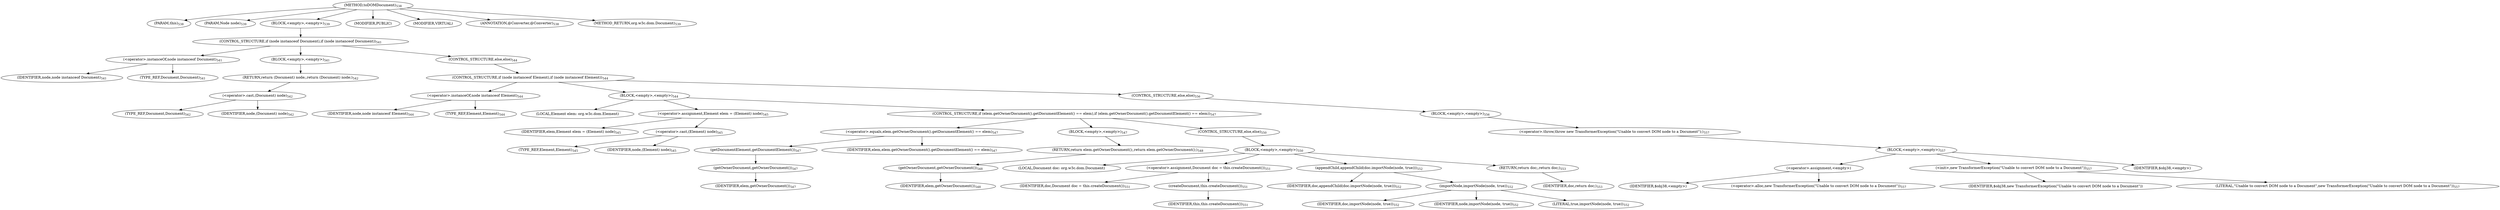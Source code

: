 digraph "toDOMDocument" {  
"1246" [label = <(METHOD,toDOMDocument)<SUB>538</SUB>> ]
"81" [label = <(PARAM,this)<SUB>538</SUB>> ]
"1247" [label = <(PARAM,Node node)<SUB>539</SUB>> ]
"1248" [label = <(BLOCK,&lt;empty&gt;,&lt;empty&gt;)<SUB>539</SUB>> ]
"1249" [label = <(CONTROL_STRUCTURE,if (node instanceof Document),if (node instanceof Document))<SUB>541</SUB>> ]
"1250" [label = <(&lt;operator&gt;.instanceOf,node instanceof Document)<SUB>541</SUB>> ]
"1251" [label = <(IDENTIFIER,node,node instanceof Document)<SUB>541</SUB>> ]
"1252" [label = <(TYPE_REF,Document,Document)<SUB>541</SUB>> ]
"1253" [label = <(BLOCK,&lt;empty&gt;,&lt;empty&gt;)<SUB>541</SUB>> ]
"1254" [label = <(RETURN,return (Document) node;,return (Document) node;)<SUB>542</SUB>> ]
"1255" [label = <(&lt;operator&gt;.cast,(Document) node)<SUB>542</SUB>> ]
"1256" [label = <(TYPE_REF,Document,Document)<SUB>542</SUB>> ]
"1257" [label = <(IDENTIFIER,node,(Document) node)<SUB>542</SUB>> ]
"1258" [label = <(CONTROL_STRUCTURE,else,else)<SUB>544</SUB>> ]
"1259" [label = <(CONTROL_STRUCTURE,if (node instanceof Element),if (node instanceof Element))<SUB>544</SUB>> ]
"1260" [label = <(&lt;operator&gt;.instanceOf,node instanceof Element)<SUB>544</SUB>> ]
"1261" [label = <(IDENTIFIER,node,node instanceof Element)<SUB>544</SUB>> ]
"1262" [label = <(TYPE_REF,Element,Element)<SUB>544</SUB>> ]
"1263" [label = <(BLOCK,&lt;empty&gt;,&lt;empty&gt;)<SUB>544</SUB>> ]
"1264" [label = <(LOCAL,Element elem: org.w3c.dom.Element)> ]
"1265" [label = <(&lt;operator&gt;.assignment,Element elem = (Element) node)<SUB>545</SUB>> ]
"1266" [label = <(IDENTIFIER,elem,Element elem = (Element) node)<SUB>545</SUB>> ]
"1267" [label = <(&lt;operator&gt;.cast,(Element) node)<SUB>545</SUB>> ]
"1268" [label = <(TYPE_REF,Element,Element)<SUB>545</SUB>> ]
"1269" [label = <(IDENTIFIER,node,(Element) node)<SUB>545</SUB>> ]
"1270" [label = <(CONTROL_STRUCTURE,if (elem.getOwnerDocument().getDocumentElement() == elem),if (elem.getOwnerDocument().getDocumentElement() == elem))<SUB>547</SUB>> ]
"1271" [label = <(&lt;operator&gt;.equals,elem.getOwnerDocument().getDocumentElement() == elem)<SUB>547</SUB>> ]
"1272" [label = <(getDocumentElement,getDocumentElement())<SUB>547</SUB>> ]
"1273" [label = <(getOwnerDocument,getOwnerDocument())<SUB>547</SUB>> ]
"1274" [label = <(IDENTIFIER,elem,getOwnerDocument())<SUB>547</SUB>> ]
"1275" [label = <(IDENTIFIER,elem,elem.getOwnerDocument().getDocumentElement() == elem)<SUB>547</SUB>> ]
"1276" [label = <(BLOCK,&lt;empty&gt;,&lt;empty&gt;)<SUB>547</SUB>> ]
"1277" [label = <(RETURN,return elem.getOwnerDocument();,return elem.getOwnerDocument();)<SUB>548</SUB>> ]
"1278" [label = <(getOwnerDocument,getOwnerDocument())<SUB>548</SUB>> ]
"1279" [label = <(IDENTIFIER,elem,getOwnerDocument())<SUB>548</SUB>> ]
"1280" [label = <(CONTROL_STRUCTURE,else,else)<SUB>550</SUB>> ]
"1281" [label = <(BLOCK,&lt;empty&gt;,&lt;empty&gt;)<SUB>550</SUB>> ]
"1282" [label = <(LOCAL,Document doc: org.w3c.dom.Document)> ]
"1283" [label = <(&lt;operator&gt;.assignment,Document doc = this.createDocument())<SUB>551</SUB>> ]
"1284" [label = <(IDENTIFIER,doc,Document doc = this.createDocument())<SUB>551</SUB>> ]
"1285" [label = <(createDocument,this.createDocument())<SUB>551</SUB>> ]
"80" [label = <(IDENTIFIER,this,this.createDocument())<SUB>551</SUB>> ]
"1286" [label = <(appendChild,appendChild(doc.importNode(node, true)))<SUB>552</SUB>> ]
"1287" [label = <(IDENTIFIER,doc,appendChild(doc.importNode(node, true)))<SUB>552</SUB>> ]
"1288" [label = <(importNode,importNode(node, true))<SUB>552</SUB>> ]
"1289" [label = <(IDENTIFIER,doc,importNode(node, true))<SUB>552</SUB>> ]
"1290" [label = <(IDENTIFIER,node,importNode(node, true))<SUB>552</SUB>> ]
"1291" [label = <(LITERAL,true,importNode(node, true))<SUB>552</SUB>> ]
"1292" [label = <(RETURN,return doc;,return doc;)<SUB>553</SUB>> ]
"1293" [label = <(IDENTIFIER,doc,return doc;)<SUB>553</SUB>> ]
"1294" [label = <(CONTROL_STRUCTURE,else,else)<SUB>556</SUB>> ]
"1295" [label = <(BLOCK,&lt;empty&gt;,&lt;empty&gt;)<SUB>556</SUB>> ]
"1296" [label = <(&lt;operator&gt;.throw,throw new TransformerException(&quot;Unable to convert DOM node to a Document&quot;);)<SUB>557</SUB>> ]
"1297" [label = <(BLOCK,&lt;empty&gt;,&lt;empty&gt;)<SUB>557</SUB>> ]
"1298" [label = <(&lt;operator&gt;.assignment,&lt;empty&gt;)> ]
"1299" [label = <(IDENTIFIER,$obj38,&lt;empty&gt;)> ]
"1300" [label = <(&lt;operator&gt;.alloc,new TransformerException(&quot;Unable to convert DOM node to a Document&quot;))<SUB>557</SUB>> ]
"1301" [label = <(&lt;init&gt;,new TransformerException(&quot;Unable to convert DOM node to a Document&quot;))<SUB>557</SUB>> ]
"1302" [label = <(IDENTIFIER,$obj38,new TransformerException(&quot;Unable to convert DOM node to a Document&quot;))> ]
"1303" [label = <(LITERAL,&quot;Unable to convert DOM node to a Document&quot;,new TransformerException(&quot;Unable to convert DOM node to a Document&quot;))<SUB>557</SUB>> ]
"1304" [label = <(IDENTIFIER,$obj38,&lt;empty&gt;)> ]
"1305" [label = <(MODIFIER,PUBLIC)> ]
"1306" [label = <(MODIFIER,VIRTUAL)> ]
"1307" [label = <(ANNOTATION,@Converter,@Converter)<SUB>538</SUB>> ]
"1308" [label = <(METHOD_RETURN,org.w3c.dom.Document)<SUB>539</SUB>> ]
  "1246" -> "81" 
  "1246" -> "1247" 
  "1246" -> "1248" 
  "1246" -> "1305" 
  "1246" -> "1306" 
  "1246" -> "1307" 
  "1246" -> "1308" 
  "1248" -> "1249" 
  "1249" -> "1250" 
  "1249" -> "1253" 
  "1249" -> "1258" 
  "1250" -> "1251" 
  "1250" -> "1252" 
  "1253" -> "1254" 
  "1254" -> "1255" 
  "1255" -> "1256" 
  "1255" -> "1257" 
  "1258" -> "1259" 
  "1259" -> "1260" 
  "1259" -> "1263" 
  "1259" -> "1294" 
  "1260" -> "1261" 
  "1260" -> "1262" 
  "1263" -> "1264" 
  "1263" -> "1265" 
  "1263" -> "1270" 
  "1265" -> "1266" 
  "1265" -> "1267" 
  "1267" -> "1268" 
  "1267" -> "1269" 
  "1270" -> "1271" 
  "1270" -> "1276" 
  "1270" -> "1280" 
  "1271" -> "1272" 
  "1271" -> "1275" 
  "1272" -> "1273" 
  "1273" -> "1274" 
  "1276" -> "1277" 
  "1277" -> "1278" 
  "1278" -> "1279" 
  "1280" -> "1281" 
  "1281" -> "1282" 
  "1281" -> "1283" 
  "1281" -> "1286" 
  "1281" -> "1292" 
  "1283" -> "1284" 
  "1283" -> "1285" 
  "1285" -> "80" 
  "1286" -> "1287" 
  "1286" -> "1288" 
  "1288" -> "1289" 
  "1288" -> "1290" 
  "1288" -> "1291" 
  "1292" -> "1293" 
  "1294" -> "1295" 
  "1295" -> "1296" 
  "1296" -> "1297" 
  "1297" -> "1298" 
  "1297" -> "1301" 
  "1297" -> "1304" 
  "1298" -> "1299" 
  "1298" -> "1300" 
  "1301" -> "1302" 
  "1301" -> "1303" 
}
